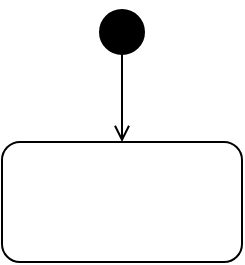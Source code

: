<mxfile version="21.5.0" type="github">
  <diagram name="Página-1" id="dDICzCoADiw5VqMw8ry5">
    <mxGraphModel dx="1114" dy="616" grid="1" gridSize="10" guides="1" tooltips="1" connect="1" arrows="1" fold="1" page="1" pageScale="1" pageWidth="827" pageHeight="1169" math="0" shadow="0">
      <root>
        <mxCell id="0" />
        <mxCell id="1" parent="0" />
        <mxCell id="l5kP2ULWHXhKhwUrxXBp-4" style="edgeStyle=orthogonalEdgeStyle;rounded=0;orthogonalLoop=1;jettySize=auto;html=1;exitX=0.5;exitY=0.8;exitDx=0;exitDy=0;entryX=0.5;entryY=0;entryDx=0;entryDy=0;exitPerimeter=0;endArrow=open;endFill=0;" edge="1" parent="1" source="l5kP2ULWHXhKhwUrxXBp-1" target="l5kP2ULWHXhKhwUrxXBp-2">
          <mxGeometry relative="1" as="geometry" />
        </mxCell>
        <mxCell id="l5kP2ULWHXhKhwUrxXBp-1" value="" style="ellipse;html=1;shape=startState;fillColor=#000000;strokeColor=#000000;" vertex="1" parent="1">
          <mxGeometry x="384" y="40" width="30" height="30" as="geometry" />
        </mxCell>
        <mxCell id="l5kP2ULWHXhKhwUrxXBp-2" value="" style="rounded=1;whiteSpace=wrap;html=1;" vertex="1" parent="1">
          <mxGeometry x="339" y="110" width="120" height="60" as="geometry" />
        </mxCell>
      </root>
    </mxGraphModel>
  </diagram>
</mxfile>
